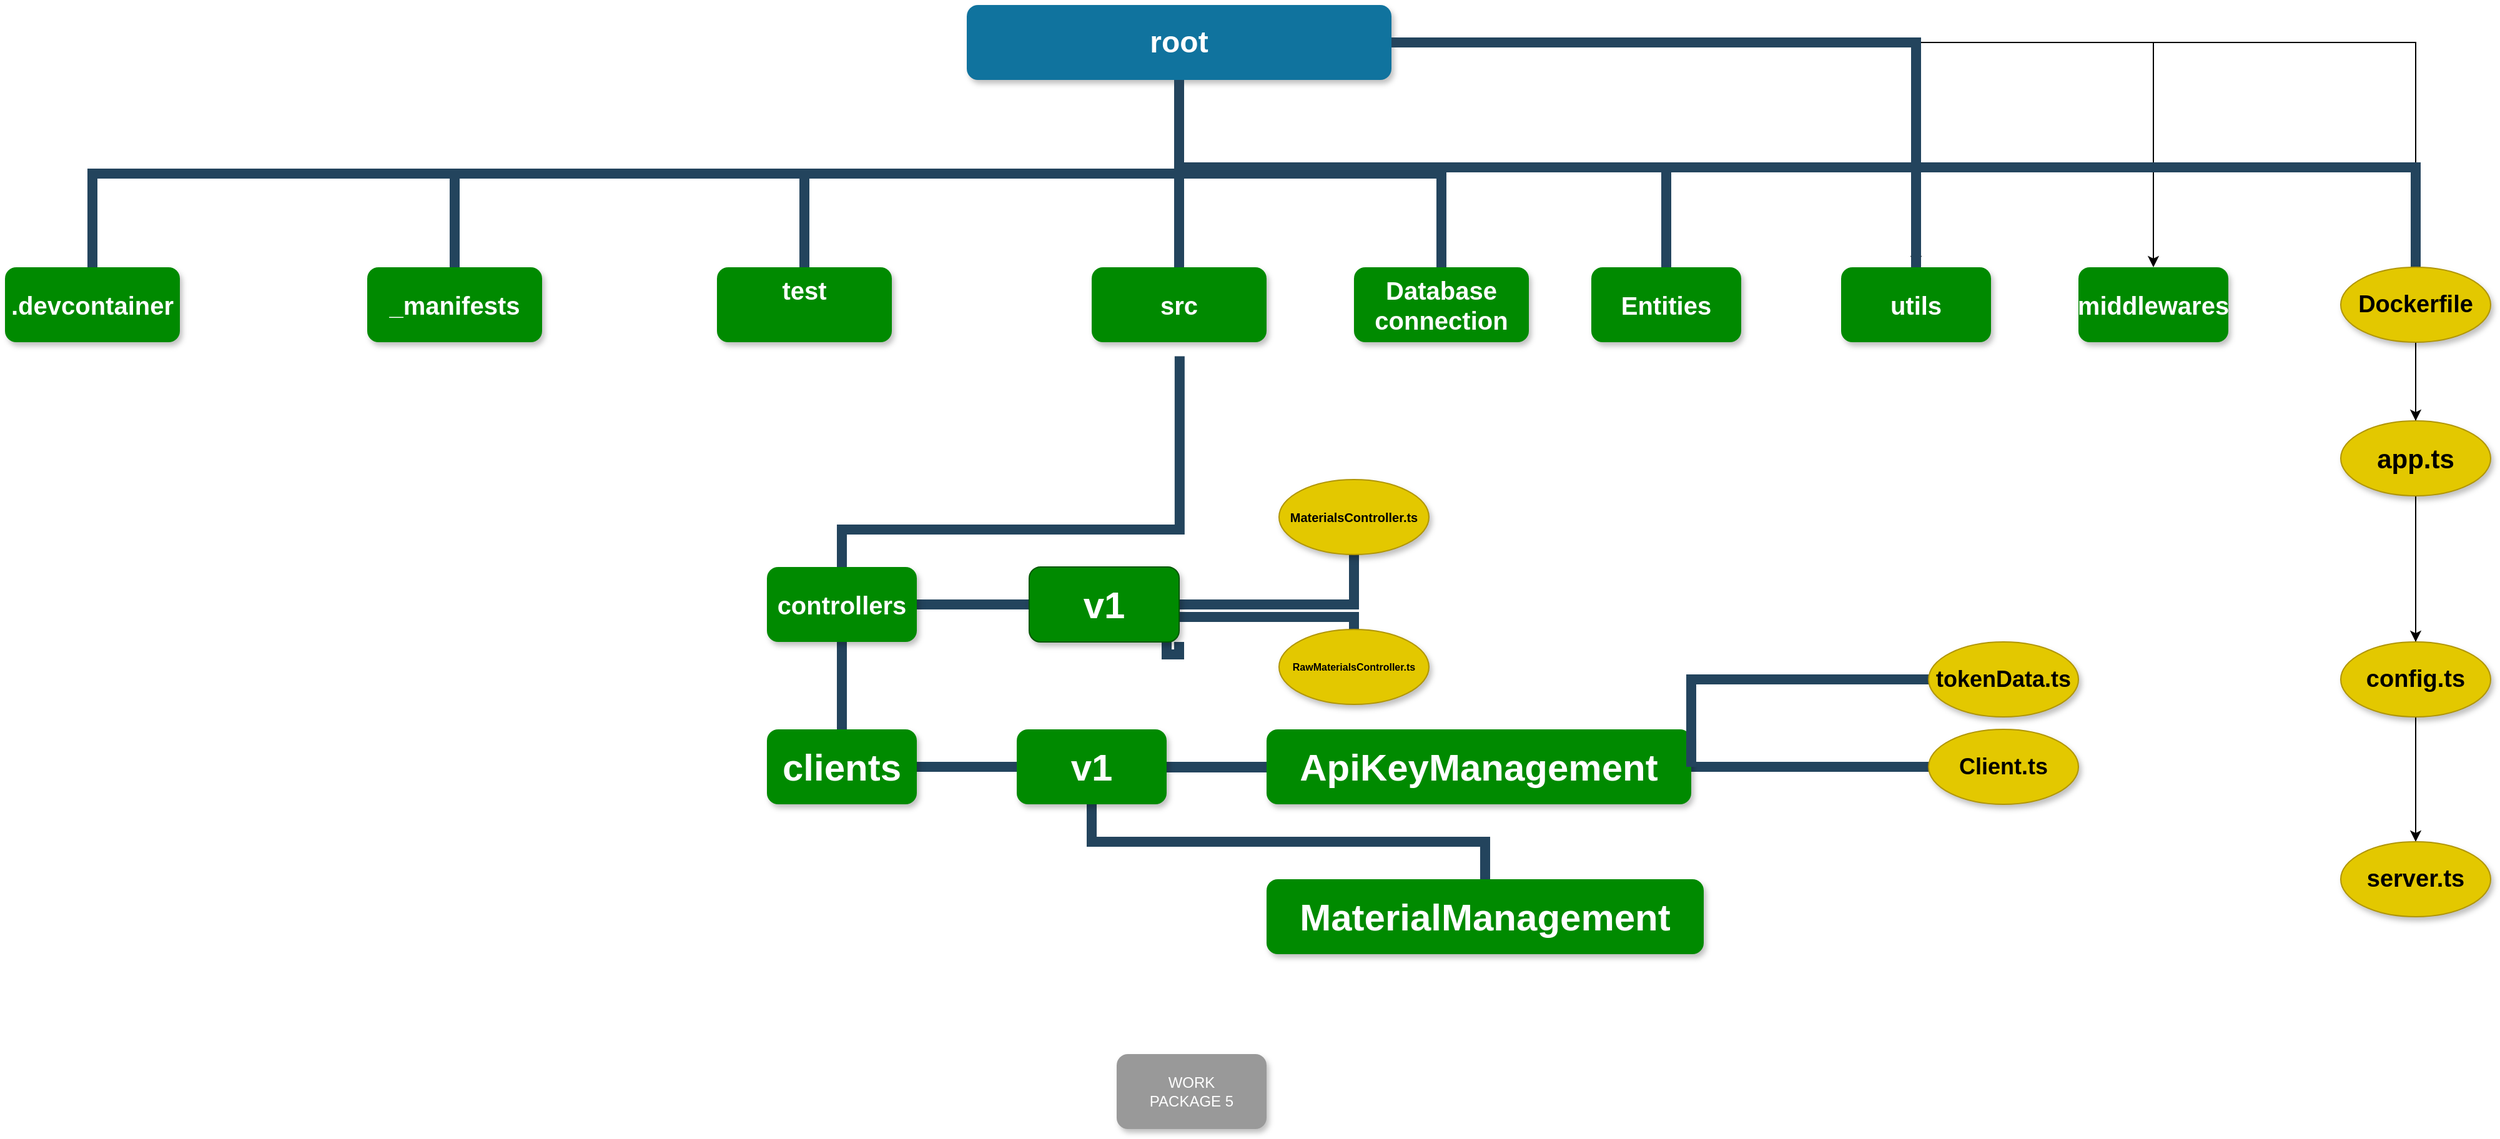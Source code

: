 <mxfile version="16.6.4" type="github"><diagram name="Page-1" id="64c3da0e-402f-94eb-ee01-a36477274f13"><mxGraphModel dx="454" dy="519" grid="1" gridSize="10" guides="1" tooltips="1" connect="1" arrows="1" fold="1" page="1" pageScale="1" pageWidth="1169" pageHeight="826" background="none" math="0" shadow="0"><root><mxCell id="0"/><mxCell id="1" parent="0"/><mxCell id="bIDy1EbA-8bbv9SZX7_E-254" value="" style="edgeStyle=orthogonalEdgeStyle;rounded=0;orthogonalLoop=1;jettySize=auto;html=1;fontSize=11;endArrow=none;strokeColor=#23445D;fontColor=#000000;endFill=0;strokeWidth=8;startArrow=none;" parent="1" source="bIDy1EbA-8bbv9SZX7_E-255" target="bIDy1EbA-8bbv9SZX7_E-253" edge="1"><mxGeometry relative="1" as="geometry"><Array as="points"><mxPoint x="1170" y="180"/><mxPoint x="2020" y="180"/></Array></mxGeometry></mxCell><mxCell id="bIDy1EbA-8bbv9SZX7_E-256" value="" style="edgeStyle=orthogonalEdgeStyle;rounded=0;orthogonalLoop=1;jettySize=auto;html=1;fontSize=8;" parent="1" source="2" target="bIDy1EbA-8bbv9SZX7_E-255" edge="1"><mxGeometry relative="1" as="geometry"/></mxCell><mxCell id="bIDy1EbA-8bbv9SZX7_E-258" value="" style="edgeStyle=orthogonalEdgeStyle;rounded=0;orthogonalLoop=1;jettySize=auto;html=1;fontSize=8;" parent="1" source="2" target="bIDy1EbA-8bbv9SZX7_E-257" edge="1"><mxGeometry relative="1" as="geometry"/></mxCell><mxCell id="bIDy1EbA-8bbv9SZX7_E-260" value="" style="edgeStyle=orthogonalEdgeStyle;rounded=0;orthogonalLoop=1;jettySize=auto;html=1;fontSize=8;" parent="1" source="2" target="bIDy1EbA-8bbv9SZX7_E-259" edge="1"><mxGeometry relative="1" as="geometry"/></mxCell><mxCell id="bIDy1EbA-8bbv9SZX7_E-262" value="" style="edgeStyle=orthogonalEdgeStyle;rounded=0;orthogonalLoop=1;jettySize=auto;html=1;fontSize=8;" parent="1" source="2" target="bIDy1EbA-8bbv9SZX7_E-261" edge="1"><mxGeometry relative="1" as="geometry"/></mxCell><mxCell id="bIDy1EbA-8bbv9SZX7_E-264" value="" style="edgeStyle=orthogonalEdgeStyle;rounded=0;orthogonalLoop=1;jettySize=auto;html=1;fontSize=19;" parent="1" source="2" target="bIDy1EbA-8bbv9SZX7_E-263" edge="1"><mxGeometry relative="1" as="geometry"/></mxCell><mxCell id="2" value="root" style="whiteSpace=wrap;rounded=1;shadow=1;fillColor=#10739E;strokeColor=none;fontColor=#FFFFFF;fontStyle=1;fontSize=24" parent="1" vertex="1"><mxGeometry x="1000" y="50" width="340" height="60" as="geometry"/></mxCell><mxCell id="3" value=".devcontainer" style="whiteSpace=wrap;rounded=1;fillColor=#008A00;strokeColor=none;shadow=1;fontColor=#FFFFFF;fontStyle=1;fontSize=20;" parent="1" vertex="1"><mxGeometry x="230" y="260" width="140" height="60" as="geometry"/></mxCell><mxCell id="4" value="_manifests" style="whiteSpace=wrap;rounded=1;fillColor=#008A00;strokeColor=none;shadow=1;fontColor=#FFFFFF;fontStyle=1;fontSize=20;" parent="1" vertex="1"><mxGeometry x="520" y="260" width="140" height="60" as="geometry"/></mxCell><mxCell id="5" value="Database connection" style="whiteSpace=wrap;rounded=1;fillColor=#008A00;strokeColor=none;shadow=1;fontColor=#FFFFFF;fontStyle=1;fontSize=20;" parent="1" vertex="1"><mxGeometry x="1310" y="260" width="140" height="60" as="geometry"/></mxCell><mxCell id="7" value="test&#10;" style="whiteSpace=wrap;rounded=1;fillColor=#008A00;strokeColor=none;shadow=1;fontColor=#FFFFFF;fontStyle=1;fontSize=20;" parent="1" vertex="1"><mxGeometry x="800" y="260" width="140" height="60" as="geometry"/></mxCell><mxCell id="8" value="src" style="whiteSpace=wrap;rounded=1;fillColor=#008A00;strokeColor=none;shadow=1;fontColor=#FFFFFF;fontStyle=1;fontSize=20;" parent="1" vertex="1"><mxGeometry x="1100" y="260" width="140" height="60" as="geometry"/></mxCell><mxCell id="188" value="WORK&#10;PACKAGE 5" style="whiteSpace=wrap;rounded=1;fillColor=#999999;strokeColor=none;shadow=1;fontColor=#FFFFFF;fontStyle=0" parent="1" vertex="1"><mxGeometry x="1120" y="890" width="120" height="60" as="geometry"/></mxCell><mxCell id="229" value="" style="edgeStyle=elbowEdgeStyle;elbow=vertical;rounded=0;fontColor=#000000;endArrow=none;endFill=0;strokeWidth=8;strokeColor=#23445D;" parent="1" source="2" target="3" edge="1"><mxGeometry width="100" height="100" relative="1" as="geometry"><mxPoint x="540" y="140" as="sourcePoint"/><mxPoint x="640" y="40" as="targetPoint"/></mxGeometry></mxCell><mxCell id="230" value="" style="edgeStyle=elbowEdgeStyle;elbow=vertical;rounded=0;fontColor=#000000;endArrow=none;endFill=0;strokeWidth=8;strokeColor=#23445D;" parent="1" source="2" target="4" edge="1"><mxGeometry width="100" height="100" relative="1" as="geometry"><mxPoint x="550" y="150" as="sourcePoint"/><mxPoint x="650" y="50" as="targetPoint"/></mxGeometry></mxCell><mxCell id="231" value="" style="edgeStyle=elbowEdgeStyle;elbow=vertical;rounded=0;fontColor=#000000;endArrow=none;endFill=0;strokeWidth=8;strokeColor=#23445D;entryX=0.5;entryY=0;entryDx=0;entryDy=0;" parent="1" source="2" target="bIDy1EbA-8bbv9SZX7_E-251" edge="1"><mxGeometry width="100" height="100" relative="1" as="geometry"><mxPoint x="560" y="160" as="sourcePoint"/><mxPoint x="2220" y="260.0" as="targetPoint"/><Array as="points"><mxPoint x="2160" y="180"/></Array></mxGeometry></mxCell><mxCell id="232" value="" style="edgeStyle=elbowEdgeStyle;elbow=vertical;rounded=0;fontColor=#000000;endArrow=none;endFill=0;strokeWidth=8;strokeColor=#23445D;" parent="1" source="2" target="7" edge="1"><mxGeometry width="100" height="100" relative="1" as="geometry"><mxPoint x="570" y="170" as="sourcePoint"/><mxPoint x="670" y="70" as="targetPoint"/></mxGeometry></mxCell><mxCell id="233" value="" style="edgeStyle=elbowEdgeStyle;elbow=vertical;rounded=0;fontColor=#000000;endArrow=none;endFill=0;strokeWidth=8;strokeColor=#23445D;" parent="1" source="2" target="8" edge="1"><mxGeometry width="100" height="100" relative="1" as="geometry"><mxPoint x="580" y="180" as="sourcePoint"/><mxPoint x="680" y="80" as="targetPoint"/></mxGeometry></mxCell><mxCell id="234" value="" style="edgeStyle=elbowEdgeStyle;elbow=vertical;rounded=0;fontColor=#000000;endArrow=none;endFill=0;strokeWidth=8;strokeColor=#23445D;" parent="1" source="2" target="5" edge="1"><mxGeometry width="100" height="100" relative="1" as="geometry"><mxPoint x="590" y="190" as="sourcePoint"/><mxPoint x="690" y="90" as="targetPoint"/></mxGeometry></mxCell><mxCell id="bIDy1EbA-8bbv9SZX7_E-240" value="" style="edgeStyle=orthogonalEdgeStyle;rounded=0;orthogonalLoop=1;jettySize=auto;html=1;endArrow=none;strokeColor=#23445D;fontColor=#000000;endFill=0;strokeWidth=8;" parent="1" source="bIDy1EbA-8bbv9SZX7_E-234" target="bIDy1EbA-8bbv9SZX7_E-239" edge="1"><mxGeometry relative="1" as="geometry"/></mxCell><mxCell id="bIDy1EbA-8bbv9SZX7_E-246" value="" style="edgeStyle=orthogonalEdgeStyle;rounded=0;orthogonalLoop=1;jettySize=auto;html=1;fontSize=11;endArrow=none;strokeColor=#23445D;fontColor=#000000;endFill=0;strokeWidth=8;" parent="1" source="bIDy1EbA-8bbv9SZX7_E-234" target="bIDy1EbA-8bbv9SZX7_E-245" edge="1"><mxGeometry relative="1" as="geometry"/></mxCell><mxCell id="bIDy1EbA-8bbv9SZX7_E-234" value="controllers" style="whiteSpace=wrap;html=1;fontSize=20;fillColor=#008A00;strokeColor=none;fontColor=#FFFFFF;rounded=1;shadow=1;fontStyle=1;" parent="1" vertex="1"><mxGeometry x="840" y="500" width="120" height="60" as="geometry"/></mxCell><mxCell id="bIDy1EbA-8bbv9SZX7_E-236" value="" style="edgeStyle=elbowEdgeStyle;elbow=vertical;rounded=0;fontColor=#000000;endArrow=none;endFill=0;strokeWidth=8;strokeColor=#23445D;exitX=0.503;exitY=1.188;exitDx=0;exitDy=0;exitPerimeter=0;" parent="1" source="8" target="bIDy1EbA-8bbv9SZX7_E-234" edge="1"><mxGeometry width="100" height="100" relative="1" as="geometry"><mxPoint x="1240" y="279.281" as="sourcePoint"/><mxPoint x="2070" y="279.281" as="targetPoint"/><Array as="points"><mxPoint x="1180" y="470"/><mxPoint x="1060" y="340"/><mxPoint x="1370" y="280"/></Array></mxGeometry></mxCell><mxCell id="bIDy1EbA-8bbv9SZX7_E-242" value="" style="edgeStyle=orthogonalEdgeStyle;rounded=0;orthogonalLoop=1;jettySize=auto;html=1;endArrow=none;strokeColor=#23445D;fontColor=#000000;endFill=0;strokeWidth=8;" parent="1" source="bIDy1EbA-8bbv9SZX7_E-239" target="bIDy1EbA-8bbv9SZX7_E-241" edge="1"><mxGeometry relative="1" as="geometry"/></mxCell><mxCell id="bIDy1EbA-8bbv9SZX7_E-244" style="edgeStyle=orthogonalEdgeStyle;rounded=0;orthogonalLoop=1;jettySize=auto;html=1;exitX=1;exitY=1;exitDx=0;exitDy=0;entryX=0;entryY=0.5;entryDx=0;entryDy=0;endArrow=none;strokeColor=#23445D;fontColor=#000000;endFill=0;strokeWidth=8;" parent="1" source="bIDy1EbA-8bbv9SZX7_E-239" target="bIDy1EbA-8bbv9SZX7_E-243" edge="1"><mxGeometry relative="1" as="geometry"><Array as="points"><mxPoint x="1170" y="570"/><mxPoint x="1160" y="570"/><mxPoint x="1160" y="540"/><mxPoint x="1310" y="540"/></Array></mxGeometry></mxCell><mxCell id="bIDy1EbA-8bbv9SZX7_E-239" value="v1" style="whiteSpace=wrap;html=1;fontSize=30;fillColor=#008a00;strokeColor=#005700;rounded=1;shadow=1;fontStyle=1;fontColor=#ffffff;" parent="1" vertex="1"><mxGeometry x="1050" y="500" width="120" height="60" as="geometry"/></mxCell><mxCell id="bIDy1EbA-8bbv9SZX7_E-241" value="&lt;div style=&quot;font-size: 10px;&quot;&gt;MaterialsController.ts&lt;/div&gt;" style="ellipse;whiteSpace=wrap;html=1;fontSize=10;fillColor=#e3c800;strokeColor=#B09500;rounded=1;shadow=1;fontStyle=1;fontColor=#000000;" parent="1" vertex="1"><mxGeometry x="1250" y="430" width="120" height="60" as="geometry"/></mxCell><mxCell id="bIDy1EbA-8bbv9SZX7_E-243" value="&lt;div style=&quot;font-size: 8px;&quot;&gt;RawMaterialsController.ts&lt;/div&gt;" style="ellipse;whiteSpace=wrap;html=1;fontSize=8;fillColor=#e3c800;strokeColor=#B09500;rounded=1;shadow=1;fontStyle=1;fontColor=#000000;" parent="1" vertex="1"><mxGeometry x="1250" y="550" width="120" height="60" as="geometry"/></mxCell><mxCell id="bIDy1EbA-8bbv9SZX7_E-248" value="" style="edgeStyle=orthogonalEdgeStyle;rounded=0;orthogonalLoop=1;jettySize=auto;html=1;fontSize=11;endArrow=none;strokeColor=#23445D;fontColor=#000000;endFill=0;strokeWidth=8;" parent="1" source="bIDy1EbA-8bbv9SZX7_E-245" target="bIDy1EbA-8bbv9SZX7_E-247" edge="1"><mxGeometry relative="1" as="geometry"/></mxCell><mxCell id="bIDy1EbA-8bbv9SZX7_E-245" value="clients" style="whiteSpace=wrap;html=1;fontSize=30;fillColor=#008A00;strokeColor=none;fontColor=#FFFFFF;rounded=1;shadow=1;fontStyle=1;" parent="1" vertex="1"><mxGeometry x="840" y="630" width="120" height="60" as="geometry"/></mxCell><mxCell id="bIDy1EbA-8bbv9SZX7_E-268" value="" style="edgeStyle=elbowEdgeStyle;shape=connector;rounded=0;orthogonalLoop=1;jettySize=auto;elbow=vertical;html=1;labelBackgroundColor=default;fontFamily=Helvetica;fontSize=11;fontColor=#000000;endArrow=none;endFill=0;strokeColor=#23445D;strokeWidth=8;" parent="1" source="bIDy1EbA-8bbv9SZX7_E-247" edge="1"><mxGeometry relative="1" as="geometry"><mxPoint x="1240" y="660.25" as="targetPoint"/></mxGeometry></mxCell><mxCell id="bIDy1EbA-8bbv9SZX7_E-270" value="" style="edgeStyle=elbowEdgeStyle;shape=connector;rounded=0;orthogonalLoop=1;jettySize=auto;elbow=vertical;html=1;labelBackgroundColor=default;fontFamily=Helvetica;fontSize=30;fontColor=#ffffff;endArrow=none;endFill=0;strokeColor=#23445D;strokeWidth=8;" parent="1" source="bIDy1EbA-8bbv9SZX7_E-247" target="bIDy1EbA-8bbv9SZX7_E-269" edge="1"><mxGeometry relative="1" as="geometry"/></mxCell><mxCell id="bIDy1EbA-8bbv9SZX7_E-276" value="" style="edgeStyle=elbowEdgeStyle;shape=connector;rounded=0;orthogonalLoop=1;jettySize=auto;elbow=vertical;html=1;labelBackgroundColor=default;fontFamily=Helvetica;fontSize=18;fontColor=#ffffff;endArrow=none;endFill=0;strokeColor=#23445D;strokeWidth=8;" parent="1" source="bIDy1EbA-8bbv9SZX7_E-247" target="bIDy1EbA-8bbv9SZX7_E-275" edge="1"><mxGeometry relative="1" as="geometry"/></mxCell><mxCell id="bIDy1EbA-8bbv9SZX7_E-247" value="v1" style="whiteSpace=wrap;html=1;fontSize=30;fillColor=#008A00;strokeColor=none;fontColor=#FFFFFF;rounded=1;shadow=1;fontStyle=1;" parent="1" vertex="1"><mxGeometry x="1040" y="630" width="120" height="60" as="geometry"/></mxCell><mxCell id="bIDy1EbA-8bbv9SZX7_E-251" value="Dockerfile" style="ellipse;whiteSpace=wrap;html=1;fontSize=19;fillColor=#e3c800;strokeColor=#B09500;rounded=1;shadow=1;fontStyle=1;fontColor=#000000;" parent="1" vertex="1"><mxGeometry x="2100" y="260" width="120" height="60" as="geometry"/></mxCell><mxCell id="bIDy1EbA-8bbv9SZX7_E-253" value="&lt;div&gt;Entities&lt;/div&gt;" style="whiteSpace=wrap;html=1;fontSize=20;fillColor=#008A00;strokeColor=none;fontColor=#FFFFFF;rounded=1;shadow=1;fontStyle=1;" parent="1" vertex="1"><mxGeometry x="1500" y="260" width="120" height="60" as="geometry"/></mxCell><mxCell id="bIDy1EbA-8bbv9SZX7_E-257" value="&lt;div&gt;middlewares&lt;/div&gt;" style="whiteSpace=wrap;html=1;fontSize=20;fillColor=#008A00;strokeColor=none;fontColor=#FFFFFF;rounded=1;shadow=1;fontStyle=1;" parent="1" vertex="1"><mxGeometry x="1890" y="260" width="120" height="60" as="geometry"/></mxCell><mxCell id="bIDy1EbA-8bbv9SZX7_E-259" value="config.ts" style="ellipse;whiteSpace=wrap;html=1;fontSize=19;fillColor=#e3c800;strokeColor=#B09500;fontColor=#000000;rounded=1;shadow=1;fontStyle=1;" parent="1" vertex="1"><mxGeometry x="2100" y="560" width="120" height="60" as="geometry"/></mxCell><mxCell id="bIDy1EbA-8bbv9SZX7_E-261" value="app.ts" style="ellipse;whiteSpace=wrap;html=1;fontSize=21;fillColor=#e3c800;strokeColor=#B09500;fontColor=#000000;rounded=1;shadow=1;fontStyle=1;" parent="1" vertex="1"><mxGeometry x="2100" y="383" width="120" height="60" as="geometry"/></mxCell><mxCell id="bIDy1EbA-8bbv9SZX7_E-263" value="server.ts" style="ellipse;whiteSpace=wrap;html=1;fontSize=19;fillColor=#e3c800;strokeColor=#B09500;fontColor=#000000;rounded=1;shadow=1;fontStyle=1;" parent="1" vertex="1"><mxGeometry x="2100" y="720" width="120" height="60" as="geometry"/></mxCell><mxCell id="bIDy1EbA-8bbv9SZX7_E-255" value="utils" style="whiteSpace=wrap;html=1;fontSize=20;fillColor=#008A00;strokeColor=none;fontColor=#FFFFFF;rounded=1;shadow=1;fontStyle=1;" parent="1" vertex="1"><mxGeometry x="1700" y="260" width="120" height="60" as="geometry"/></mxCell><mxCell id="bIDy1EbA-8bbv9SZX7_E-265" value="" style="edgeStyle=orthogonalEdgeStyle;rounded=0;orthogonalLoop=1;jettySize=auto;html=1;fontSize=11;endArrow=none;strokeColor=#23445D;fontColor=#000000;endFill=0;strokeWidth=8;" parent="1" source="2" target="bIDy1EbA-8bbv9SZX7_E-255" edge="1"><mxGeometry relative="1" as="geometry"><mxPoint x="1170" y="110" as="sourcePoint"/><mxPoint x="1620" y="290.0" as="targetPoint"/><Array as="points"/></mxGeometry></mxCell><mxCell id="bIDy1EbA-8bbv9SZX7_E-272" value="" style="edgeStyle=elbowEdgeStyle;shape=connector;rounded=0;orthogonalLoop=1;jettySize=auto;elbow=vertical;html=1;labelBackgroundColor=default;fontFamily=Helvetica;fontSize=30;fontColor=#ffffff;endArrow=none;endFill=0;strokeColor=#23445D;strokeWidth=8;" parent="1" source="bIDy1EbA-8bbv9SZX7_E-269" target="bIDy1EbA-8bbv9SZX7_E-271" edge="1"><mxGeometry relative="1" as="geometry"/></mxCell><mxCell id="bIDy1EbA-8bbv9SZX7_E-269" value="ApiKeyManagement" style="whiteSpace=wrap;html=1;fontSize=30;fillColor=#008A00;strokeColor=none;fontColor=#FFFFFF;rounded=1;shadow=1;fontStyle=1;" parent="1" vertex="1"><mxGeometry x="1240" y="630" width="340" height="60" as="geometry"/></mxCell><mxCell id="bIDy1EbA-8bbv9SZX7_E-274" value="" style="edgeStyle=elbowEdgeStyle;shape=connector;rounded=0;orthogonalLoop=1;jettySize=auto;elbow=vertical;html=1;labelBackgroundColor=default;fontFamily=Helvetica;fontSize=18;fontColor=#ffffff;endArrow=none;endFill=0;strokeColor=#23445D;strokeWidth=8;exitX=1;exitY=0.5;exitDx=0;exitDy=0;" parent="1" source="bIDy1EbA-8bbv9SZX7_E-269" target="bIDy1EbA-8bbv9SZX7_E-273" edge="1"><mxGeometry relative="1" as="geometry"><Array as="points"><mxPoint x="1680" y="590"/><mxPoint x="1780" y="520"/></Array></mxGeometry></mxCell><mxCell id="bIDy1EbA-8bbv9SZX7_E-271" value="&lt;div style=&quot;font-size: 18px;&quot;&gt;Client.ts&lt;/div&gt;" style="ellipse;whiteSpace=wrap;html=1;fontSize=18;fillColor=#e3c800;strokeColor=#B09500;fontColor=#000000;rounded=1;shadow=1;fontStyle=1;" parent="1" vertex="1"><mxGeometry x="1770" y="630" width="120" height="60" as="geometry"/></mxCell><mxCell id="bIDy1EbA-8bbv9SZX7_E-273" value="tokenData.ts" style="ellipse;whiteSpace=wrap;html=1;fontSize=18;fillColor=#e3c800;strokeColor=#B09500;fontColor=#000000;rounded=1;shadow=1;fontStyle=1;" parent="1" vertex="1"><mxGeometry x="1770" y="560" width="120" height="60" as="geometry"/></mxCell><mxCell id="bIDy1EbA-8bbv9SZX7_E-275" value="MaterialManagement" style="whiteSpace=wrap;html=1;fontSize=30;fillColor=#008A00;strokeColor=none;fontColor=#FFFFFF;rounded=1;shadow=1;fontStyle=1;" parent="1" vertex="1"><mxGeometry x="1240" y="750" width="350" height="60" as="geometry"/></mxCell></root></mxGraphModel></diagram></mxfile>